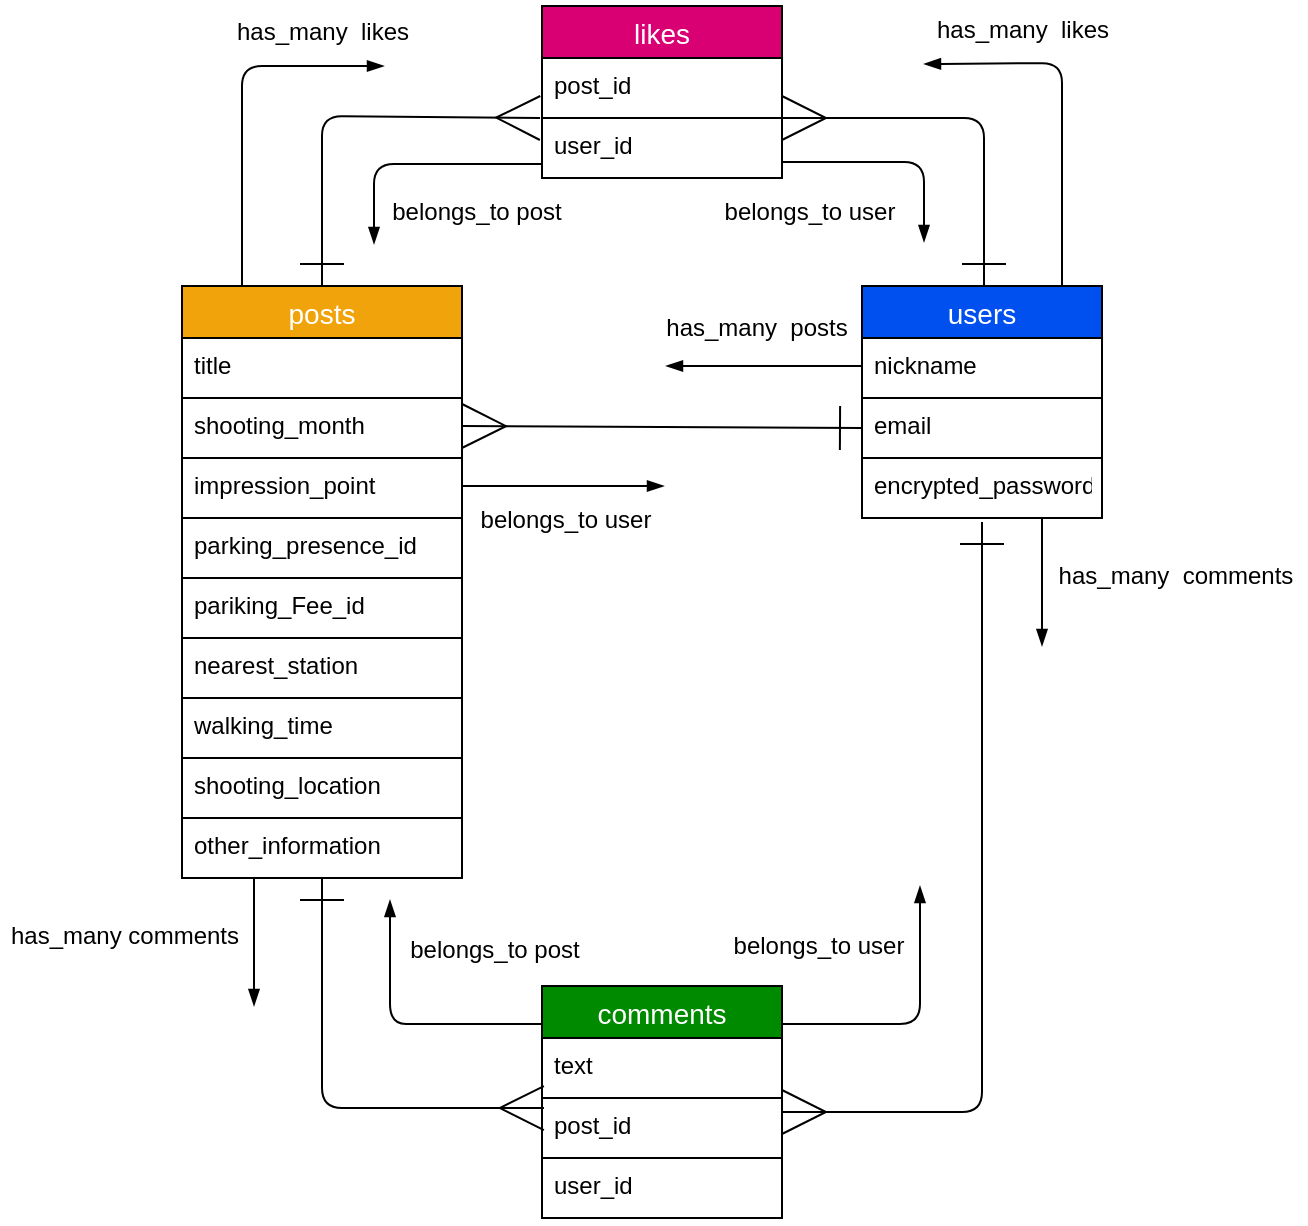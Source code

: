 <mxfile>
    <diagram id="AjU5fzjsgjkhpftnxNJQ" name="ページ1">
        <mxGraphModel dx="1015" dy="709" grid="0" gridSize="10" guides="1" tooltips="1" connect="1" arrows="1" fold="1" page="0" pageScale="1" pageWidth="827" pageHeight="1169" background="#ffffff" math="0" shadow="0">
            <root>
                <mxCell id="0"/>
                <mxCell id="1" parent="0"/>
                <mxCell id="2" value="users" style="swimlane;fontStyle=0;childLayout=stackLayout;horizontal=1;startSize=26;horizontalStack=0;resizeParent=1;resizeParentMax=0;resizeLast=0;collapsible=1;marginBottom=0;align=center;fontSize=14;fillColor=#0050ef;strokeColor=#000000;fontColor=#FFFFFF;labelBackgroundColor=none;" parent="1" vertex="1">
                    <mxGeometry x="659" y="280" width="120" height="116" as="geometry">
                        <mxRectangle x="480" y="280" width="70" height="26" as="alternateBounds"/>
                    </mxGeometry>
                </mxCell>
                <mxCell id="3" value="nickname" style="text;strokeColor=#000000;fillColor=none;spacingLeft=4;spacingRight=4;overflow=hidden;rotatable=0;points=[[0,0.5],[1,0.5]];portConstraint=eastwest;fontSize=12;fontColor=#000000;labelBackgroundColor=none;" parent="2" vertex="1">
                    <mxGeometry y="26" width="120" height="30" as="geometry"/>
                </mxCell>
                <mxCell id="5" value="email" style="text;strokeColor=#000000;fillColor=none;spacingLeft=4;spacingRight=4;overflow=hidden;rotatable=0;points=[[0,0.5],[1,0.5]];portConstraint=eastwest;fontSize=12;fontColor=#000000;labelBackgroundColor=none;" parent="2" vertex="1">
                    <mxGeometry y="56" width="120" height="30" as="geometry"/>
                </mxCell>
                <mxCell id="6" value="encrypted_password " style="text;strokeColor=#000000;fillColor=none;spacingLeft=4;spacingRight=4;overflow=hidden;rotatable=0;points=[[0,0.5],[1,0.5]];portConstraint=eastwest;fontSize=12;fontColor=#000000;labelBackgroundColor=none;" parent="2" vertex="1">
                    <mxGeometry y="86" width="120" height="30" as="geometry"/>
                </mxCell>
                <mxCell id="11" value="posts" style="swimlane;fontStyle=0;childLayout=stackLayout;horizontal=1;startSize=26;horizontalStack=0;resizeParent=1;resizeParentMax=0;resizeLast=0;collapsible=1;marginBottom=0;align=center;fontSize=14;fillColor=#f0a30a;strokeColor=#000000;fontColor=#FFFFFF;labelBackgroundColor=none;" parent="1" vertex="1">
                    <mxGeometry x="319" y="280" width="140" height="296" as="geometry">
                        <mxRectangle x="40" y="180" width="70" height="26" as="alternateBounds"/>
                    </mxGeometry>
                </mxCell>
                <mxCell id="14" value="title" style="text;strokeColor=#000000;fillColor=none;spacingLeft=4;spacingRight=4;overflow=hidden;rotatable=0;points=[[0,0.5],[1,0.5]];portConstraint=eastwest;fontSize=12;fontColor=#000000;labelBackgroundColor=none;" parent="11" vertex="1">
                    <mxGeometry y="26" width="140" height="30" as="geometry"/>
                </mxCell>
                <mxCell id="15" value="shooting_month" style="text;strokeColor=#000000;fillColor=none;spacingLeft=4;spacingRight=4;overflow=hidden;rotatable=0;points=[[0,0.5],[1,0.5]];portConstraint=eastwest;fontSize=12;fontColor=#000000;labelBackgroundColor=none;" parent="11" vertex="1">
                    <mxGeometry y="56" width="140" height="30" as="geometry"/>
                </mxCell>
                <mxCell id="17" value="impression_point" style="text;strokeColor=#000000;fillColor=none;spacingLeft=4;spacingRight=4;overflow=hidden;rotatable=0;points=[[0,0.5],[1,0.5]];portConstraint=eastwest;fontSize=12;fontColor=#000000;labelBackgroundColor=none;" parent="11" vertex="1">
                    <mxGeometry y="86" width="140" height="30" as="geometry"/>
                </mxCell>
                <mxCell id="18" value="parking_presence_id" style="text;strokeColor=#000000;fillColor=none;spacingLeft=4;spacingRight=4;overflow=hidden;rotatable=0;points=[[0,0.5],[1,0.5]];portConstraint=eastwest;fontSize=12;fontColor=#000000;labelBackgroundColor=none;" parent="11" vertex="1">
                    <mxGeometry y="116" width="140" height="30" as="geometry"/>
                </mxCell>
                <mxCell id="19" value="pariking_Fee_id" style="text;strokeColor=#000000;fillColor=none;spacingLeft=4;spacingRight=4;overflow=hidden;rotatable=0;points=[[0,0.5],[1,0.5]];portConstraint=eastwest;fontSize=12;fontColor=#000000;labelBackgroundColor=none;" parent="11" vertex="1">
                    <mxGeometry y="146" width="140" height="30" as="geometry"/>
                </mxCell>
                <mxCell id="59" value="nearest_station" style="text;strokeColor=#000000;fillColor=none;spacingLeft=4;spacingRight=4;overflow=hidden;rotatable=0;points=[[0,0.5],[1,0.5]];portConstraint=eastwest;fontSize=12;fontColor=#000000;labelBackgroundColor=none;" parent="11" vertex="1">
                    <mxGeometry y="176" width="140" height="30" as="geometry"/>
                </mxCell>
                <mxCell id="62" value="walking_time" style="text;strokeColor=#000000;fillColor=none;spacingLeft=4;spacingRight=4;overflow=hidden;rotatable=0;points=[[0,0.5],[1,0.5]];portConstraint=eastwest;fontSize=12;fontColor=#000000;labelBackgroundColor=none;" parent="11" vertex="1">
                    <mxGeometry y="206" width="140" height="30" as="geometry"/>
                </mxCell>
                <mxCell id="71" value="shooting_location" style="text;strokeColor=#000000;fillColor=none;spacingLeft=4;spacingRight=4;overflow=hidden;rotatable=0;points=[[0,0.5],[1,0.5]];portConstraint=eastwest;fontSize=12;fontColor=#000000;labelBackgroundColor=none;" parent="11" vertex="1">
                    <mxGeometry y="236" width="140" height="30" as="geometry"/>
                </mxCell>
                <mxCell id="72" value="other_information" style="text;strokeColor=#000000;fillColor=none;spacingLeft=4;spacingRight=4;overflow=hidden;rotatable=0;points=[[0,0.5],[1,0.5]];portConstraint=eastwest;fontSize=12;fontColor=#000000;labelBackgroundColor=none;" parent="11" vertex="1">
                    <mxGeometry y="266" width="140" height="30" as="geometry"/>
                </mxCell>
                <mxCell id="33" value="comments" style="swimlane;fontStyle=0;childLayout=stackLayout;horizontal=1;startSize=26;horizontalStack=0;resizeParent=1;resizeParentMax=0;resizeLast=0;collapsible=1;marginBottom=0;align=center;fontSize=14;fillColor=#008a00;strokeColor=#000000;fontColor=#FFFFFF;labelBackgroundColor=none;" parent="1" vertex="1">
                    <mxGeometry x="499" y="630" width="120" height="116" as="geometry"/>
                </mxCell>
                <mxCell id="34" value="text" style="text;strokeColor=#000000;fillColor=none;spacingLeft=4;spacingRight=4;overflow=hidden;rotatable=0;points=[[0,0.5],[1,0.5]];portConstraint=eastwest;fontSize=12;fontColor=#000000;labelBackgroundColor=none;" parent="33" vertex="1">
                    <mxGeometry y="26" width="120" height="30" as="geometry"/>
                </mxCell>
                <mxCell id="60" value="post_id" style="text;strokeColor=#000000;fillColor=none;spacingLeft=4;spacingRight=4;overflow=hidden;rotatable=0;points=[[0,0.5],[1,0.5]];portConstraint=eastwest;fontSize=12;fontColor=#000000;labelBackgroundColor=none;" parent="33" vertex="1">
                    <mxGeometry y="56" width="120" height="30" as="geometry"/>
                </mxCell>
                <mxCell id="69" value="user_id" style="text;strokeColor=#000000;fillColor=none;spacingLeft=4;spacingRight=4;overflow=hidden;rotatable=0;points=[[0,0.5],[1,0.5]];portConstraint=eastwest;fontSize=12;fontColor=#000000;labelBackgroundColor=none;" parent="33" vertex="1">
                    <mxGeometry y="86" width="120" height="30" as="geometry"/>
                </mxCell>
                <mxCell id="45" style="edgeStyle=none;html=1;strokeColor=#000000;endArrow=ERmany;endFill=0;endSize=20;startSize=20;startArrow=ERone;startFill=0;entryX=0.008;entryY=0.167;entryDx=0;entryDy=0;entryPerimeter=0;fontColor=#000000;labelBackgroundColor=none;" parent="1" source="72" target="60" edge="1">
                    <mxGeometry relative="1" as="geometry">
                        <mxPoint x="289" y="730" as="sourcePoint"/>
                        <mxPoint x="549" y="610" as="targetPoint"/>
                        <Array as="points">
                            <mxPoint x="389" y="691"/>
                        </Array>
                    </mxGeometry>
                </mxCell>
                <mxCell id="47" style="edgeStyle=none;html=1;strokeColor=#000000;endArrow=ERmany;endFill=0;endSize=20;startSize=20;startArrow=ERone;startFill=0;entryX=0;entryY=0.55;entryDx=0;entryDy=0;entryPerimeter=0;exitX=0;exitY=0.5;exitDx=0;exitDy=0;fontColor=#000000;labelBackgroundColor=none;" parent="1" source="5" edge="1">
                    <mxGeometry relative="1" as="geometry">
                        <mxPoint x="619" y="350" as="sourcePoint"/>
                        <mxPoint x="459" y="350" as="targetPoint"/>
                    </mxGeometry>
                </mxCell>
                <mxCell id="70" style="edgeStyle=none;html=1;strokeColor=#000000;endArrow=ERmany;endFill=0;endSize=20;startSize=20;startArrow=ERone;startFill=0;exitX=0.5;exitY=1.067;exitDx=0;exitDy=0;exitPerimeter=0;fontColor=#000000;labelBackgroundColor=none;" parent="1" source="6" edge="1">
                    <mxGeometry relative="1" as="geometry">
                        <mxPoint x="699" y="457" as="sourcePoint"/>
                        <mxPoint x="619" y="693" as="targetPoint"/>
                        <Array as="points">
                            <mxPoint x="719" y="693"/>
                        </Array>
                    </mxGeometry>
                </mxCell>
                <mxCell id="73" value="" style="endArrow=blockThin;html=1;strokeWidth=1;targetPerimeterSpacing=0;endFill=1;fontColor=#000000;strokeColor=#000000;labelBackgroundColor=none;" parent="1" edge="1">
                    <mxGeometry width="50" height="50" relative="1" as="geometry">
                        <mxPoint x="659" y="320" as="sourcePoint"/>
                        <mxPoint x="561" y="320" as="targetPoint"/>
                    </mxGeometry>
                </mxCell>
                <mxCell id="87" value="" style="endArrow=blockThin;html=1;strokeWidth=1;targetPerimeterSpacing=0;endFill=1;fontColor=#000000;strokeColor=#000000;labelBackgroundColor=none;" parent="1" edge="1">
                    <mxGeometry width="50" height="50" relative="1" as="geometry">
                        <mxPoint x="459" y="380" as="sourcePoint"/>
                        <mxPoint x="560" y="380" as="targetPoint"/>
                        <Array as="points"/>
                    </mxGeometry>
                </mxCell>
                <mxCell id="88" value="has_many&amp;nbsp; posts" style="rounded=0;whiteSpace=wrap;html=1;strokeColor=none;fillColor=none;fontColor=#000000;labelBackgroundColor=none;" parent="1" vertex="1">
                    <mxGeometry x="557" y="286" width="99" height="30" as="geometry"/>
                </mxCell>
                <mxCell id="89" value="belongs_to user" style="rounded=0;whiteSpace=wrap;html=1;strokeColor=none;fillColor=none;fontColor=#000000;labelBackgroundColor=none;" parent="1" vertex="1">
                    <mxGeometry x="461" y="382" width="100" height="30" as="geometry"/>
                </mxCell>
                <mxCell id="91" value="has_many&amp;nbsp; comments" style="rounded=0;whiteSpace=wrap;html=1;strokeColor=none;fillColor=none;fontColor=#000000;labelBackgroundColor=none;" parent="1" vertex="1">
                    <mxGeometry x="751" y="410" width="130" height="30" as="geometry"/>
                </mxCell>
                <mxCell id="92" value="" style="endArrow=blockThin;html=1;strokeWidth=1;targetPerimeterSpacing=0;endFill=1;fontColor=#000000;strokeColor=#000000;labelBackgroundColor=none;" parent="1" edge="1">
                    <mxGeometry width="50" height="50" relative="1" as="geometry">
                        <mxPoint x="749" y="396" as="sourcePoint"/>
                        <mxPoint x="749" y="460" as="targetPoint"/>
                    </mxGeometry>
                </mxCell>
                <mxCell id="93" value="" style="endArrow=blockThin;html=1;strokeWidth=1;targetPerimeterSpacing=0;endFill=1;fontColor=#000000;strokeColor=#000000;labelBackgroundColor=none;" parent="1" edge="1">
                    <mxGeometry width="50" height="50" relative="1" as="geometry">
                        <mxPoint x="619" y="649" as="sourcePoint"/>
                        <mxPoint x="688" y="580" as="targetPoint"/>
                        <Array as="points">
                            <mxPoint x="688" y="649"/>
                        </Array>
                    </mxGeometry>
                </mxCell>
                <mxCell id="94" value="belongs_to user" style="rounded=0;whiteSpace=wrap;html=1;strokeColor=none;fillColor=none;fontColor=#000000;labelBackgroundColor=none;" parent="1" vertex="1">
                    <mxGeometry x="589" y="595" width="97" height="30" as="geometry"/>
                </mxCell>
                <mxCell id="96" value="" style="endArrow=blockThin;html=1;strokeWidth=1;targetPerimeterSpacing=0;endFill=1;fontColor=#000000;strokeColor=#000000;labelBackgroundColor=none;" parent="1" edge="1">
                    <mxGeometry width="50" height="50" relative="1" as="geometry">
                        <mxPoint x="355" y="576" as="sourcePoint"/>
                        <mxPoint x="355" y="640" as="targetPoint"/>
                        <Array as="points"/>
                    </mxGeometry>
                </mxCell>
                <mxCell id="97" value="has_many comments" style="rounded=0;whiteSpace=wrap;html=1;strokeColor=none;fillColor=none;fontColor=#000000;labelBackgroundColor=none;" parent="1" vertex="1">
                    <mxGeometry x="228" y="590" width="125" height="30" as="geometry"/>
                </mxCell>
                <mxCell id="98" value="belongs_to post" style="rounded=0;whiteSpace=wrap;html=1;strokeColor=none;fillColor=none;fontColor=#000000;labelBackgroundColor=none;" parent="1" vertex="1">
                    <mxGeometry x="426" y="597" width="99" height="30" as="geometry"/>
                </mxCell>
                <mxCell id="99" value="" style="endArrow=blockThin;html=1;strokeWidth=1;targetPerimeterSpacing=0;endFill=1;fontColor=#000000;strokeColor=#000000;labelBackgroundColor=none;" parent="1" edge="1">
                    <mxGeometry width="50" height="50" relative="1" as="geometry">
                        <mxPoint x="499" y="649" as="sourcePoint"/>
                        <mxPoint x="423" y="587" as="targetPoint"/>
                        <Array as="points">
                            <mxPoint x="449" y="649"/>
                            <mxPoint x="423" y="649"/>
                            <mxPoint x="423" y="620"/>
                        </Array>
                    </mxGeometry>
                </mxCell>
                <mxCell id="102" value="likes" style="swimlane;fontStyle=0;childLayout=stackLayout;horizontal=1;startSize=26;horizontalStack=0;resizeParent=1;resizeParentMax=0;resizeLast=0;collapsible=1;marginBottom=0;align=center;fontSize=14;fillColor=#d80073;strokeColor=#000000;fontColor=#FFFFFF;labelBackgroundColor=none;" parent="1" vertex="1">
                    <mxGeometry x="499" y="140" width="120" height="86" as="geometry">
                        <mxRectangle x="480" y="280" width="70" height="26" as="alternateBounds"/>
                    </mxGeometry>
                </mxCell>
                <mxCell id="103" value="post_id" style="text;strokeColor=#000000;fillColor=none;spacingLeft=4;spacingRight=4;overflow=hidden;rotatable=0;points=[[0,0.5],[1,0.5]];portConstraint=eastwest;fontSize=12;fontColor=#000000;labelBackgroundColor=none;" parent="102" vertex="1">
                    <mxGeometry y="26" width="120" height="30" as="geometry"/>
                </mxCell>
                <mxCell id="107" style="edgeStyle=none;html=1;strokeColor=#000000;endArrow=ERmany;endFill=0;endSize=20;startSize=20;startArrow=ERone;startFill=0;entryX=-0.008;entryY=1;entryDx=0;entryDy=0;entryPerimeter=0;fontColor=#000000;labelBackgroundColor=none;" parent="102" edge="1">
                    <mxGeometry relative="1" as="geometry">
                        <mxPoint x="221" y="140" as="sourcePoint"/>
                        <mxPoint x="120" y="56" as="targetPoint"/>
                        <Array as="points">
                            <mxPoint x="221" y="56"/>
                        </Array>
                    </mxGeometry>
                </mxCell>
                <mxCell id="104" value="user_id" style="text;strokeColor=#000000;fillColor=none;spacingLeft=4;spacingRight=4;overflow=hidden;rotatable=0;points=[[0,0.5],[1,0.5]];portConstraint=eastwest;fontSize=12;fontColor=#000000;labelBackgroundColor=none;" parent="102" vertex="1">
                    <mxGeometry y="56" width="120" height="30" as="geometry"/>
                </mxCell>
                <mxCell id="106" style="edgeStyle=none;html=1;strokeColor=#000000;endArrow=ERmany;endFill=0;endSize=20;startSize=20;startArrow=ERone;startFill=0;entryX=-0.008;entryY=1;entryDx=0;entryDy=0;entryPerimeter=0;fontColor=#000000;labelBackgroundColor=none;" parent="1" source="11" target="103" edge="1">
                    <mxGeometry relative="1" as="geometry">
                        <mxPoint x="370" y="80" as="sourcePoint"/>
                        <mxPoint x="490" y="195" as="targetPoint"/>
                        <Array as="points">
                            <mxPoint x="389" y="195"/>
                        </Array>
                    </mxGeometry>
                </mxCell>
                <mxCell id="112" value="has_many&amp;nbsp; likes" style="rounded=0;whiteSpace=wrap;html=1;strokeColor=none;fillColor=none;fontColor=#000000;labelBackgroundColor=none;" parent="1" vertex="1">
                    <mxGeometry x="690" y="137" width="99" height="30" as="geometry"/>
                </mxCell>
                <mxCell id="113" value="" style="endArrow=blockThin;html=1;strokeWidth=1;targetPerimeterSpacing=0;endFill=1;fontColor=#000000;strokeColor=#000000;labelBackgroundColor=none;" parent="1" edge="1">
                    <mxGeometry width="50" height="50" relative="1" as="geometry">
                        <mxPoint x="759" y="280" as="sourcePoint"/>
                        <mxPoint x="690" y="169" as="targetPoint"/>
                        <Array as="points">
                            <mxPoint x="759" y="168.5"/>
                        </Array>
                    </mxGeometry>
                </mxCell>
                <mxCell id="115" value="" style="endArrow=blockThin;html=1;strokeWidth=1;targetPerimeterSpacing=0;endFill=1;fontColor=#000000;strokeColor=#000000;labelBackgroundColor=none;" parent="1" edge="1">
                    <mxGeometry width="50" height="50" relative="1" as="geometry">
                        <mxPoint x="349" y="280" as="sourcePoint"/>
                        <mxPoint x="420" y="170" as="targetPoint"/>
                        <Array as="points">
                            <mxPoint x="349" y="170"/>
                        </Array>
                    </mxGeometry>
                </mxCell>
                <mxCell id="116" value="has_many&amp;nbsp; likes" style="rounded=0;whiteSpace=wrap;html=1;strokeColor=none;fillColor=none;fontColor=#000000;labelBackgroundColor=none;" parent="1" vertex="1">
                    <mxGeometry x="339.5" y="138" width="99" height="30" as="geometry"/>
                </mxCell>
                <mxCell id="117" value="" style="endArrow=blockThin;html=1;strokeWidth=1;targetPerimeterSpacing=0;endFill=1;fontColor=#000000;strokeColor=#000000;labelBackgroundColor=none;" parent="1" edge="1">
                    <mxGeometry width="50" height="50" relative="1" as="geometry">
                        <mxPoint x="619" y="218" as="sourcePoint"/>
                        <mxPoint x="690" y="258" as="targetPoint"/>
                        <Array as="points">
                            <mxPoint x="690" y="218"/>
                        </Array>
                    </mxGeometry>
                </mxCell>
                <mxCell id="119" value="belongs_to user" style="rounded=0;whiteSpace=wrap;html=1;strokeColor=none;fillColor=none;fontColor=#000000;labelBackgroundColor=none;" parent="1" vertex="1">
                    <mxGeometry x="578" y="228" width="110" height="30" as="geometry"/>
                </mxCell>
                <mxCell id="120" value="belongs_to post" style="rounded=0;whiteSpace=wrap;html=1;strokeColor=none;fillColor=none;fontColor=#000000;labelBackgroundColor=none;" parent="1" vertex="1">
                    <mxGeometry x="418" y="228" width="97" height="30" as="geometry"/>
                </mxCell>
                <mxCell id="121" value="" style="endArrow=blockThin;html=1;strokeWidth=1;targetPerimeterSpacing=0;endFill=1;exitX=-0.008;exitY=0.8;exitDx=0;exitDy=0;exitPerimeter=0;entryX=0;entryY=1;entryDx=0;entryDy=0;fontColor=#000000;strokeColor=#000000;labelBackgroundColor=none;" parent="1" edge="1">
                    <mxGeometry width="50" height="50" relative="1" as="geometry">
                        <mxPoint x="499.04" y="219" as="sourcePoint"/>
                        <mxPoint x="415" y="259" as="targetPoint"/>
                        <Array as="points">
                            <mxPoint x="415" y="219"/>
                        </Array>
                    </mxGeometry>
                </mxCell>
            </root>
        </mxGraphModel>
    </diagram>
</mxfile>
